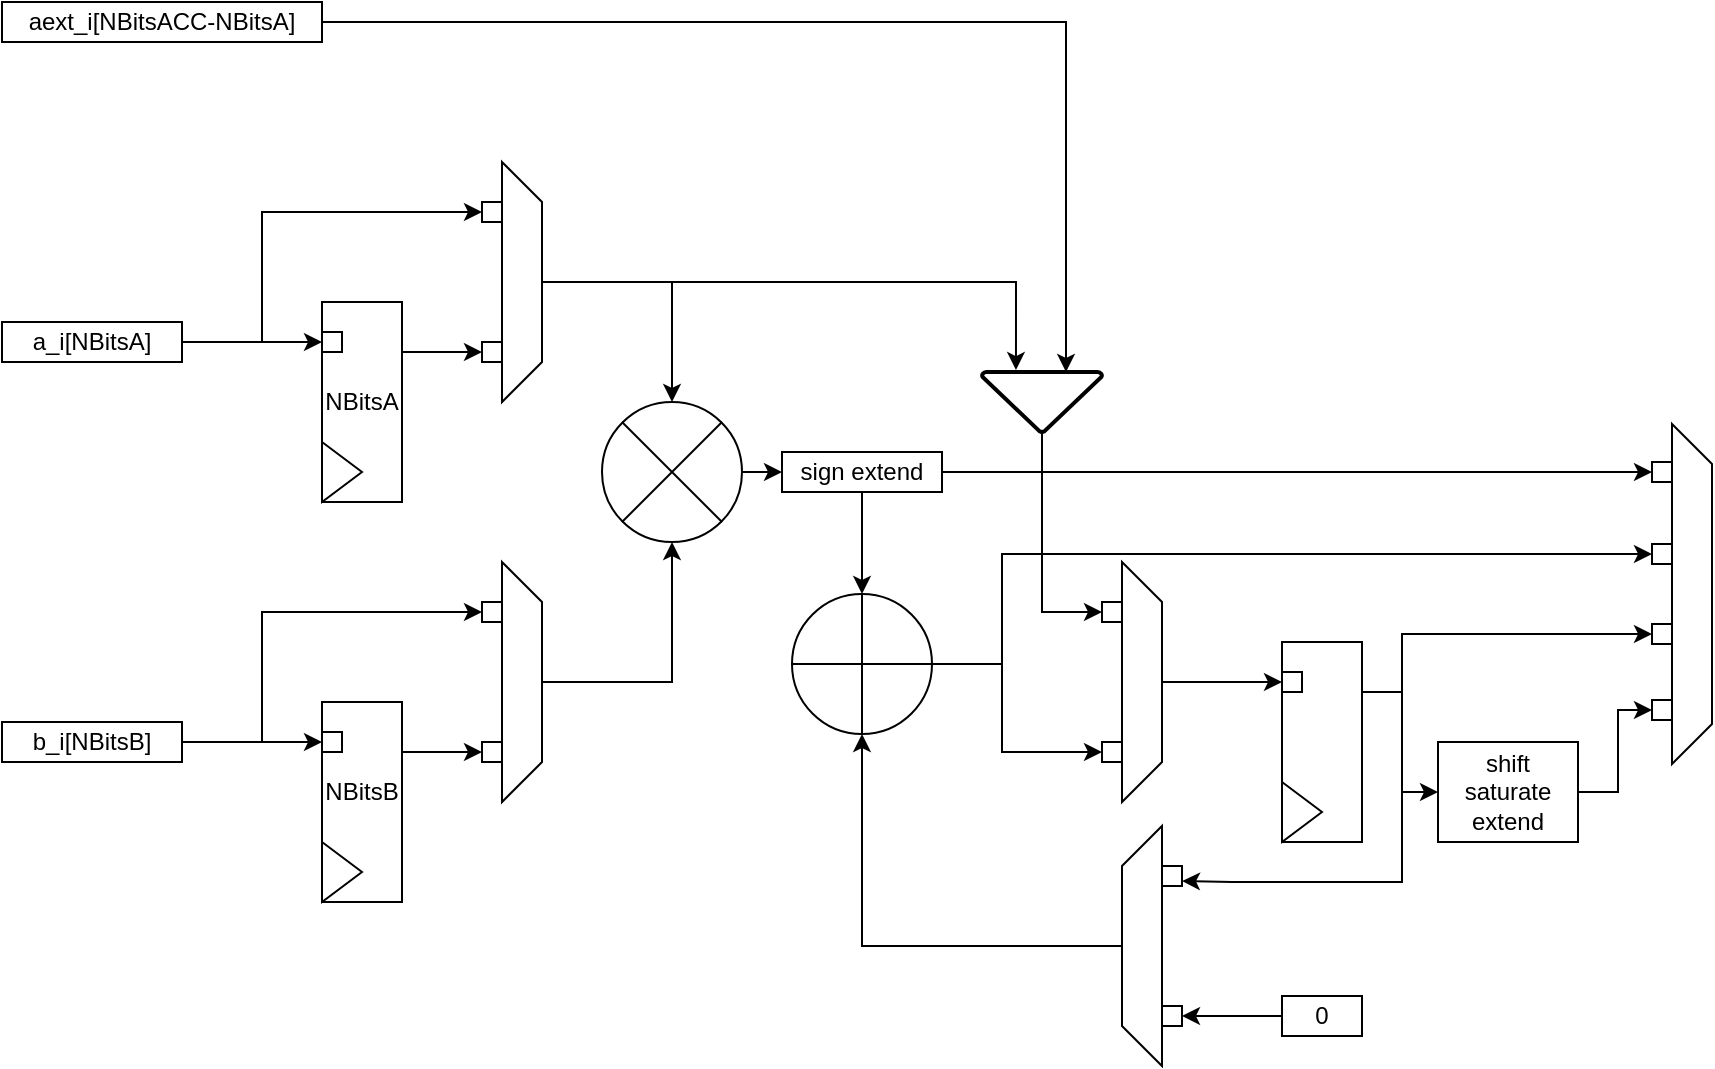 <mxfile version="14.8.0" type="github">
  <diagram id="Zt-Wdsxh2AnEjAXwIarj" name="Page-1">
    <mxGraphModel dx="1316" dy="865" grid="1" gridSize="10" guides="1" tooltips="1" connect="1" arrows="1" fold="1" page="1" pageScale="1" pageWidth="1700" pageHeight="1100" math="0" shadow="0">
      <root>
        <mxCell id="0" />
        <mxCell id="1" parent="0" />
        <mxCell id="nUtwPCLg_D4EzGsEK1XT-14" value="" style="group" vertex="1" connectable="0" parent="1">
          <mxGeometry x="240" y="190" width="30" height="120" as="geometry" />
        </mxCell>
        <mxCell id="nUtwPCLg_D4EzGsEK1XT-8" value="" style="shape=trapezoid;perimeter=trapezoidPerimeter;whiteSpace=wrap;html=1;fixedSize=1;rotation=90;" vertex="1" parent="nUtwPCLg_D4EzGsEK1XT-14">
          <mxGeometry x="-40" y="50" width="120" height="20" as="geometry" />
        </mxCell>
        <mxCell id="nUtwPCLg_D4EzGsEK1XT-10" value="" style="rounded=0;whiteSpace=wrap;html=1;" vertex="1" parent="nUtwPCLg_D4EzGsEK1XT-14">
          <mxGeometry y="20" width="10" height="10" as="geometry" />
        </mxCell>
        <mxCell id="nUtwPCLg_D4EzGsEK1XT-13" value="" style="rounded=0;whiteSpace=wrap;html=1;" vertex="1" parent="nUtwPCLg_D4EzGsEK1XT-14">
          <mxGeometry y="90" width="10" height="10" as="geometry" />
        </mxCell>
        <mxCell id="nUtwPCLg_D4EzGsEK1XT-16" style="edgeStyle=orthogonalEdgeStyle;rounded=0;orthogonalLoop=1;jettySize=auto;html=1;entryX=0;entryY=0.5;entryDx=0;entryDy=0;exitX=1;exitY=0.5;exitDx=0;exitDy=0;" edge="1" parent="1" source="nUtwPCLg_D4EzGsEK1XT-18" target="nUtwPCLg_D4EzGsEK1XT-17">
          <mxGeometry relative="1" as="geometry">
            <mxPoint x="20" y="281" as="sourcePoint" />
            <mxPoint x="160" y="280" as="targetPoint" />
          </mxGeometry>
        </mxCell>
        <mxCell id="nUtwPCLg_D4EzGsEK1XT-18" value="a_i[NBitsA]" style="text;html=1;align=center;verticalAlign=middle;whiteSpace=wrap;rounded=0;strokeColor=#000000;" vertex="1" parent="1">
          <mxGeometry y="270" width="90" height="20" as="geometry" />
        </mxCell>
        <mxCell id="nUtwPCLg_D4EzGsEK1XT-19" value="NBitsA" style="group" vertex="1" connectable="0" parent="1">
          <mxGeometry x="160" y="260" width="40" height="100" as="geometry" />
        </mxCell>
        <mxCell id="nUtwPCLg_D4EzGsEK1XT-1" value="" style="rounded=0;whiteSpace=wrap;html=1;container=0;" vertex="1" parent="nUtwPCLg_D4EzGsEK1XT-19">
          <mxGeometry width="40" height="100" as="geometry" />
        </mxCell>
        <mxCell id="nUtwPCLg_D4EzGsEK1XT-2" value="" style="triangle;whiteSpace=wrap;html=1;container=0;" vertex="1" parent="nUtwPCLg_D4EzGsEK1XT-19">
          <mxGeometry y="70" width="20" height="30" as="geometry" />
        </mxCell>
        <mxCell id="nUtwPCLg_D4EzGsEK1XT-17" value="" style="rounded=0;whiteSpace=wrap;html=1;container=0;" vertex="1" parent="nUtwPCLg_D4EzGsEK1XT-19">
          <mxGeometry y="15" width="10" height="10" as="geometry" />
        </mxCell>
        <mxCell id="nUtwPCLg_D4EzGsEK1XT-84" value="NBitsA" style="text;html=1;strokeColor=none;fillColor=none;align=center;verticalAlign=middle;whiteSpace=wrap;rounded=0;" vertex="1" parent="nUtwPCLg_D4EzGsEK1XT-19">
          <mxGeometry y="40" width="40" height="20" as="geometry" />
        </mxCell>
        <mxCell id="nUtwPCLg_D4EzGsEK1XT-20" value="" style="group" vertex="1" connectable="0" parent="1">
          <mxGeometry x="160" y="460" width="40" height="100" as="geometry" />
        </mxCell>
        <mxCell id="nUtwPCLg_D4EzGsEK1XT-21" value="" style="rounded=0;whiteSpace=wrap;html=1;container=0;" vertex="1" parent="nUtwPCLg_D4EzGsEK1XT-20">
          <mxGeometry width="40" height="100" as="geometry" />
        </mxCell>
        <mxCell id="nUtwPCLg_D4EzGsEK1XT-22" value="" style="triangle;whiteSpace=wrap;html=1;container=0;" vertex="1" parent="nUtwPCLg_D4EzGsEK1XT-20">
          <mxGeometry y="70" width="20" height="30" as="geometry" />
        </mxCell>
        <mxCell id="nUtwPCLg_D4EzGsEK1XT-23" value="" style="rounded=0;whiteSpace=wrap;html=1;container=0;" vertex="1" parent="nUtwPCLg_D4EzGsEK1XT-20">
          <mxGeometry y="15" width="10" height="10" as="geometry" />
        </mxCell>
        <mxCell id="nUtwPCLg_D4EzGsEK1XT-25" style="edgeStyle=orthogonalEdgeStyle;rounded=0;orthogonalLoop=1;jettySize=auto;html=1;exitX=1;exitY=0.5;exitDx=0;exitDy=0;entryX=0;entryY=0.5;entryDx=0;entryDy=0;" edge="1" parent="1" source="nUtwPCLg_D4EzGsEK1XT-24" target="nUtwPCLg_D4EzGsEK1XT-23">
          <mxGeometry relative="1" as="geometry" />
        </mxCell>
        <mxCell id="nUtwPCLg_D4EzGsEK1XT-40" style="edgeStyle=orthogonalEdgeStyle;rounded=0;orthogonalLoop=1;jettySize=auto;html=1;exitX=1;exitY=0.5;exitDx=0;exitDy=0;entryX=0;entryY=0.5;entryDx=0;entryDy=0;" edge="1" parent="1" source="nUtwPCLg_D4EzGsEK1XT-24" target="nUtwPCLg_D4EzGsEK1XT-37">
          <mxGeometry relative="1" as="geometry">
            <Array as="points">
              <mxPoint x="130" y="480" />
              <mxPoint x="130" y="415" />
            </Array>
          </mxGeometry>
        </mxCell>
        <mxCell id="nUtwPCLg_D4EzGsEK1XT-24" value="b_i[NBitsB]" style="text;html=1;align=center;verticalAlign=middle;whiteSpace=wrap;rounded=0;strokeColor=#000000;" vertex="1" parent="1">
          <mxGeometry y="470" width="90" height="20" as="geometry" />
        </mxCell>
        <mxCell id="nUtwPCLg_D4EzGsEK1XT-26" value="" style="group" vertex="1" connectable="0" parent="1">
          <mxGeometry x="640" y="430" width="40" height="100" as="geometry" />
        </mxCell>
        <mxCell id="nUtwPCLg_D4EzGsEK1XT-27" value="" style="rounded=0;whiteSpace=wrap;html=1;container=0;" vertex="1" parent="nUtwPCLg_D4EzGsEK1XT-26">
          <mxGeometry width="40" height="100" as="geometry" />
        </mxCell>
        <mxCell id="nUtwPCLg_D4EzGsEK1XT-28" value="" style="triangle;whiteSpace=wrap;html=1;container=0;" vertex="1" parent="nUtwPCLg_D4EzGsEK1XT-26">
          <mxGeometry y="70" width="20" height="30" as="geometry" />
        </mxCell>
        <mxCell id="nUtwPCLg_D4EzGsEK1XT-29" value="" style="rounded=0;whiteSpace=wrap;html=1;container=0;" vertex="1" parent="nUtwPCLg_D4EzGsEK1XT-26">
          <mxGeometry y="15" width="10" height="10" as="geometry" />
        </mxCell>
        <mxCell id="nUtwPCLg_D4EzGsEK1XT-30" style="edgeStyle=orthogonalEdgeStyle;rounded=0;orthogonalLoop=1;jettySize=auto;html=1;exitX=1;exitY=0.25;exitDx=0;exitDy=0;entryX=0;entryY=0.5;entryDx=0;entryDy=0;" edge="1" parent="1" source="nUtwPCLg_D4EzGsEK1XT-1" target="nUtwPCLg_D4EzGsEK1XT-13">
          <mxGeometry relative="1" as="geometry">
            <mxPoint x="240" y="285" as="targetPoint" />
          </mxGeometry>
        </mxCell>
        <mxCell id="nUtwPCLg_D4EzGsEK1XT-32" style="edgeStyle=orthogonalEdgeStyle;rounded=0;orthogonalLoop=1;jettySize=auto;html=1;exitX=1;exitY=0.5;exitDx=0;exitDy=0;entryX=0;entryY=0.5;entryDx=0;entryDy=0;" edge="1" parent="1" source="nUtwPCLg_D4EzGsEK1XT-18" target="nUtwPCLg_D4EzGsEK1XT-10">
          <mxGeometry relative="1" as="geometry">
            <Array as="points">
              <mxPoint x="130" y="280" />
              <mxPoint x="130" y="215" />
            </Array>
          </mxGeometry>
        </mxCell>
        <mxCell id="nUtwPCLg_D4EzGsEK1XT-44" style="edgeStyle=orthogonalEdgeStyle;rounded=0;orthogonalLoop=1;jettySize=auto;html=1;exitX=1;exitY=0.5;exitDx=0;exitDy=0;exitPerimeter=0;entryX=0;entryY=0.5;entryDx=0;entryDy=0;" edge="1" parent="1" source="nUtwPCLg_D4EzGsEK1XT-33" target="nUtwPCLg_D4EzGsEK1XT-43">
          <mxGeometry relative="1" as="geometry" />
        </mxCell>
        <mxCell id="nUtwPCLg_D4EzGsEK1XT-33" value="" style="verticalLabelPosition=bottom;verticalAlign=top;html=1;shape=mxgraph.flowchart.or;strokeColor=#000000;" vertex="1" parent="1">
          <mxGeometry x="300" y="310" width="70" height="70" as="geometry" />
        </mxCell>
        <mxCell id="nUtwPCLg_D4EzGsEK1XT-34" style="edgeStyle=orthogonalEdgeStyle;rounded=0;orthogonalLoop=1;jettySize=auto;html=1;exitX=0.5;exitY=0;exitDx=0;exitDy=0;entryX=0.5;entryY=0;entryDx=0;entryDy=0;entryPerimeter=0;" edge="1" parent="1" source="nUtwPCLg_D4EzGsEK1XT-8" target="nUtwPCLg_D4EzGsEK1XT-33">
          <mxGeometry relative="1" as="geometry" />
        </mxCell>
        <mxCell id="nUtwPCLg_D4EzGsEK1XT-35" value="" style="group" vertex="1" connectable="0" parent="1">
          <mxGeometry x="240" y="390" width="30" height="120" as="geometry" />
        </mxCell>
        <mxCell id="nUtwPCLg_D4EzGsEK1XT-36" value="" style="shape=trapezoid;perimeter=trapezoidPerimeter;whiteSpace=wrap;html=1;fixedSize=1;rotation=90;" vertex="1" parent="nUtwPCLg_D4EzGsEK1XT-35">
          <mxGeometry x="-40" y="50" width="120" height="20" as="geometry" />
        </mxCell>
        <mxCell id="nUtwPCLg_D4EzGsEK1XT-37" value="" style="rounded=0;whiteSpace=wrap;html=1;" vertex="1" parent="nUtwPCLg_D4EzGsEK1XT-35">
          <mxGeometry y="20" width="10" height="10" as="geometry" />
        </mxCell>
        <mxCell id="nUtwPCLg_D4EzGsEK1XT-38" value="" style="rounded=0;whiteSpace=wrap;html=1;" vertex="1" parent="nUtwPCLg_D4EzGsEK1XT-35">
          <mxGeometry y="90" width="10" height="10" as="geometry" />
        </mxCell>
        <mxCell id="nUtwPCLg_D4EzGsEK1XT-39" style="edgeStyle=orthogonalEdgeStyle;rounded=0;orthogonalLoop=1;jettySize=auto;html=1;exitX=1;exitY=0.25;exitDx=0;exitDy=0;entryX=0;entryY=0.5;entryDx=0;entryDy=0;" edge="1" parent="1" source="nUtwPCLg_D4EzGsEK1XT-21" target="nUtwPCLg_D4EzGsEK1XT-38">
          <mxGeometry relative="1" as="geometry" />
        </mxCell>
        <mxCell id="nUtwPCLg_D4EzGsEK1XT-41" style="edgeStyle=orthogonalEdgeStyle;rounded=0;orthogonalLoop=1;jettySize=auto;html=1;exitX=0.5;exitY=0;exitDx=0;exitDy=0;entryX=0.5;entryY=1;entryDx=0;entryDy=0;entryPerimeter=0;" edge="1" parent="1" source="nUtwPCLg_D4EzGsEK1XT-36" target="nUtwPCLg_D4EzGsEK1XT-33">
          <mxGeometry relative="1" as="geometry" />
        </mxCell>
        <mxCell id="nUtwPCLg_D4EzGsEK1XT-59" style="edgeStyle=orthogonalEdgeStyle;rounded=0;orthogonalLoop=1;jettySize=auto;html=1;exitX=0.5;exitY=1;exitDx=0;exitDy=0;entryX=0.5;entryY=0;entryDx=0;entryDy=0;entryPerimeter=0;" edge="1" parent="1" source="nUtwPCLg_D4EzGsEK1XT-43" target="nUtwPCLg_D4EzGsEK1XT-57">
          <mxGeometry relative="1" as="geometry" />
        </mxCell>
        <mxCell id="nUtwPCLg_D4EzGsEK1XT-60" style="edgeStyle=orthogonalEdgeStyle;rounded=0;orthogonalLoop=1;jettySize=auto;html=1;exitX=1;exitY=0.5;exitDx=0;exitDy=0;entryX=0;entryY=0.5;entryDx=0;entryDy=0;" edge="1" parent="1" source="nUtwPCLg_D4EzGsEK1XT-43" target="nUtwPCLg_D4EzGsEK1XT-50">
          <mxGeometry relative="1" as="geometry">
            <mxPoint x="680" y="345" as="targetPoint" />
          </mxGeometry>
        </mxCell>
        <mxCell id="nUtwPCLg_D4EzGsEK1XT-43" value="sign extend" style="text;html=1;fillColor=none;align=center;verticalAlign=middle;whiteSpace=wrap;rounded=0;strokeColor=#000000;" vertex="1" parent="1">
          <mxGeometry x="390" y="335" width="80" height="20" as="geometry" />
        </mxCell>
        <mxCell id="nUtwPCLg_D4EzGsEK1XT-56" value="" style="group" vertex="1" connectable="0" parent="1">
          <mxGeometry x="825" y="321" width="30" height="170" as="geometry" />
        </mxCell>
        <mxCell id="nUtwPCLg_D4EzGsEK1XT-49" value="" style="shape=trapezoid;perimeter=trapezoidPerimeter;whiteSpace=wrap;html=1;fixedSize=1;strokeColor=#000000;rotation=90;" vertex="1" parent="nUtwPCLg_D4EzGsEK1XT-56">
          <mxGeometry x="-65" y="75" width="170" height="20" as="geometry" />
        </mxCell>
        <mxCell id="nUtwPCLg_D4EzGsEK1XT-50" value="" style="rounded=0;whiteSpace=wrap;html=1;strokeColor=#000000;" vertex="1" parent="nUtwPCLg_D4EzGsEK1XT-56">
          <mxGeometry y="19" width="10" height="10" as="geometry" />
        </mxCell>
        <mxCell id="nUtwPCLg_D4EzGsEK1XT-51" value="" style="rounded=0;whiteSpace=wrap;html=1;strokeColor=#000000;" vertex="1" parent="nUtwPCLg_D4EzGsEK1XT-56">
          <mxGeometry y="60" width="10" height="10" as="geometry" />
        </mxCell>
        <mxCell id="nUtwPCLg_D4EzGsEK1XT-52" value="" style="rounded=0;whiteSpace=wrap;html=1;strokeColor=#000000;" vertex="1" parent="nUtwPCLg_D4EzGsEK1XT-56">
          <mxGeometry y="100" width="10" height="10" as="geometry" />
        </mxCell>
        <mxCell id="nUtwPCLg_D4EzGsEK1XT-55" value="" style="rounded=0;whiteSpace=wrap;html=1;strokeColor=#000000;" vertex="1" parent="nUtwPCLg_D4EzGsEK1XT-56">
          <mxGeometry y="138" width="10" height="10" as="geometry" />
        </mxCell>
        <mxCell id="nUtwPCLg_D4EzGsEK1XT-58" style="edgeStyle=orthogonalEdgeStyle;rounded=0;orthogonalLoop=1;jettySize=auto;html=1;exitX=1;exitY=0.5;exitDx=0;exitDy=0;exitPerimeter=0;entryX=0;entryY=0.5;entryDx=0;entryDy=0;" edge="1" parent="1" source="nUtwPCLg_D4EzGsEK1XT-57" target="nUtwPCLg_D4EzGsEK1XT-65">
          <mxGeometry relative="1" as="geometry">
            <Array as="points">
              <mxPoint x="500" y="441" />
              <mxPoint x="500" y="485" />
            </Array>
          </mxGeometry>
        </mxCell>
        <mxCell id="nUtwPCLg_D4EzGsEK1XT-57" value="" style="verticalLabelPosition=bottom;verticalAlign=top;html=1;shape=mxgraph.flowchart.summing_function;strokeColor=#000000;" vertex="1" parent="1">
          <mxGeometry x="395" y="406" width="70" height="70" as="geometry" />
        </mxCell>
        <mxCell id="nUtwPCLg_D4EzGsEK1XT-61" style="edgeStyle=orthogonalEdgeStyle;rounded=0;orthogonalLoop=1;jettySize=auto;html=1;entryX=0;entryY=0.5;entryDx=0;entryDy=0;exitX=1;exitY=0.5;exitDx=0;exitDy=0;exitPerimeter=0;" edge="1" parent="1" source="nUtwPCLg_D4EzGsEK1XT-57" target="nUtwPCLg_D4EzGsEK1XT-51">
          <mxGeometry relative="1" as="geometry">
            <mxPoint x="530" y="439" as="sourcePoint" />
            <Array as="points">
              <mxPoint x="500" y="441" />
              <mxPoint x="500" y="386" />
            </Array>
          </mxGeometry>
        </mxCell>
        <mxCell id="nUtwPCLg_D4EzGsEK1XT-62" value="" style="group" vertex="1" connectable="0" parent="1">
          <mxGeometry x="550" y="390" width="30" height="120" as="geometry" />
        </mxCell>
        <mxCell id="nUtwPCLg_D4EzGsEK1XT-63" value="" style="shape=trapezoid;perimeter=trapezoidPerimeter;whiteSpace=wrap;html=1;fixedSize=1;rotation=90;" vertex="1" parent="nUtwPCLg_D4EzGsEK1XT-62">
          <mxGeometry x="-40" y="50" width="120" height="20" as="geometry" />
        </mxCell>
        <mxCell id="nUtwPCLg_D4EzGsEK1XT-64" value="" style="rounded=0;whiteSpace=wrap;html=1;" vertex="1" parent="nUtwPCLg_D4EzGsEK1XT-62">
          <mxGeometry y="20" width="10" height="10" as="geometry" />
        </mxCell>
        <mxCell id="nUtwPCLg_D4EzGsEK1XT-65" value="" style="rounded=0;whiteSpace=wrap;html=1;" vertex="1" parent="nUtwPCLg_D4EzGsEK1XT-62">
          <mxGeometry y="90" width="10" height="10" as="geometry" />
        </mxCell>
        <mxCell id="nUtwPCLg_D4EzGsEK1XT-66" style="edgeStyle=orthogonalEdgeStyle;rounded=0;orthogonalLoop=1;jettySize=auto;html=1;exitX=0.5;exitY=0;exitDx=0;exitDy=0;entryX=0;entryY=0.5;entryDx=0;entryDy=0;" edge="1" parent="1" source="nUtwPCLg_D4EzGsEK1XT-63" target="nUtwPCLg_D4EzGsEK1XT-29">
          <mxGeometry relative="1" as="geometry" />
        </mxCell>
        <mxCell id="nUtwPCLg_D4EzGsEK1XT-70" style="edgeStyle=orthogonalEdgeStyle;rounded=0;orthogonalLoop=1;jettySize=auto;html=1;exitX=0.5;exitY=1;exitDx=0;exitDy=0;entryX=0;entryY=0.5;entryDx=0;entryDy=0;exitPerimeter=0;" edge="1" parent="1" source="nUtwPCLg_D4EzGsEK1XT-91" target="nUtwPCLg_D4EzGsEK1XT-64">
          <mxGeometry relative="1" as="geometry">
            <mxPoint x="470" y="250" as="sourcePoint" />
            <Array as="points">
              <mxPoint x="520" y="415" />
            </Array>
          </mxGeometry>
        </mxCell>
        <mxCell id="nUtwPCLg_D4EzGsEK1XT-71" style="edgeStyle=orthogonalEdgeStyle;rounded=0;orthogonalLoop=1;jettySize=auto;html=1;exitX=1;exitY=0.25;exitDx=0;exitDy=0;entryX=0;entryY=0.5;entryDx=0;entryDy=0;" edge="1" parent="1" source="nUtwPCLg_D4EzGsEK1XT-27" target="nUtwPCLg_D4EzGsEK1XT-52">
          <mxGeometry relative="1" as="geometry">
            <Array as="points">
              <mxPoint x="700" y="455" />
              <mxPoint x="700" y="426" />
            </Array>
          </mxGeometry>
        </mxCell>
        <mxCell id="nUtwPCLg_D4EzGsEK1XT-74" style="edgeStyle=orthogonalEdgeStyle;rounded=0;orthogonalLoop=1;jettySize=auto;html=1;exitX=1;exitY=0.5;exitDx=0;exitDy=0;entryX=0;entryY=0.5;entryDx=0;entryDy=0;" edge="1" parent="1" source="nUtwPCLg_D4EzGsEK1XT-72" target="nUtwPCLg_D4EzGsEK1XT-55">
          <mxGeometry relative="1" as="geometry" />
        </mxCell>
        <mxCell id="nUtwPCLg_D4EzGsEK1XT-72" value="&lt;div&gt;shift&lt;/div&gt;&lt;div&gt;saturate&lt;/div&gt;&lt;div&gt;extend&lt;br&gt;&lt;/div&gt;" style="text;html=1;fillColor=none;align=center;verticalAlign=middle;whiteSpace=wrap;rounded=0;strokeColor=#000000;" vertex="1" parent="1">
          <mxGeometry x="718" y="480" width="70" height="50" as="geometry" />
        </mxCell>
        <mxCell id="nUtwPCLg_D4EzGsEK1XT-73" style="edgeStyle=orthogonalEdgeStyle;rounded=0;orthogonalLoop=1;jettySize=auto;html=1;exitX=1;exitY=0.25;exitDx=0;exitDy=0;entryX=0;entryY=0.5;entryDx=0;entryDy=0;" edge="1" parent="1" source="nUtwPCLg_D4EzGsEK1XT-27" target="nUtwPCLg_D4EzGsEK1XT-72">
          <mxGeometry relative="1" as="geometry" />
        </mxCell>
        <mxCell id="nUtwPCLg_D4EzGsEK1XT-75" value="" style="group;flipV=1;rotation=-180;" vertex="1" connectable="0" parent="1">
          <mxGeometry x="560" y="522" width="30" height="120" as="geometry" />
        </mxCell>
        <mxCell id="nUtwPCLg_D4EzGsEK1XT-76" value="" style="shape=trapezoid;perimeter=trapezoidPerimeter;whiteSpace=wrap;html=1;fixedSize=1;rotation=-90;" vertex="1" parent="nUtwPCLg_D4EzGsEK1XT-75">
          <mxGeometry x="-50" y="50" width="120" height="20" as="geometry" />
        </mxCell>
        <mxCell id="nUtwPCLg_D4EzGsEK1XT-77" value="" style="rounded=0;whiteSpace=wrap;html=1;rotation=-180;" vertex="1" parent="nUtwPCLg_D4EzGsEK1XT-75">
          <mxGeometry x="20" y="90" width="10" height="10" as="geometry" />
        </mxCell>
        <mxCell id="nUtwPCLg_D4EzGsEK1XT-78" value="" style="rounded=0;whiteSpace=wrap;html=1;rotation=-180;" vertex="1" parent="nUtwPCLg_D4EzGsEK1XT-75">
          <mxGeometry x="20" y="20" width="10" height="10" as="geometry" />
        </mxCell>
        <mxCell id="nUtwPCLg_D4EzGsEK1XT-79" style="edgeStyle=orthogonalEdgeStyle;rounded=0;orthogonalLoop=1;jettySize=auto;html=1;exitX=1;exitY=0.25;exitDx=0;exitDy=0;entryX=0;entryY=0.25;entryDx=0;entryDy=0;" edge="1" parent="1" source="nUtwPCLg_D4EzGsEK1XT-27" target="nUtwPCLg_D4EzGsEK1XT-78">
          <mxGeometry relative="1" as="geometry" />
        </mxCell>
        <mxCell id="nUtwPCLg_D4EzGsEK1XT-82" style="edgeStyle=orthogonalEdgeStyle;rounded=0;orthogonalLoop=1;jettySize=auto;html=1;exitX=0;exitY=0.5;exitDx=0;exitDy=0;entryX=0;entryY=0.5;entryDx=0;entryDy=0;" edge="1" parent="1" source="nUtwPCLg_D4EzGsEK1XT-81" target="nUtwPCLg_D4EzGsEK1XT-77">
          <mxGeometry relative="1" as="geometry" />
        </mxCell>
        <mxCell id="nUtwPCLg_D4EzGsEK1XT-81" value="0" style="text;html=1;fillColor=none;align=center;verticalAlign=middle;whiteSpace=wrap;rounded=0;strokeColor=#000000;" vertex="1" parent="1">
          <mxGeometry x="640" y="607" width="40" height="20" as="geometry" />
        </mxCell>
        <mxCell id="nUtwPCLg_D4EzGsEK1XT-83" style="edgeStyle=orthogonalEdgeStyle;rounded=0;orthogonalLoop=1;jettySize=auto;html=1;exitX=0.5;exitY=0;exitDx=0;exitDy=0;entryX=0.5;entryY=1;entryDx=0;entryDy=0;entryPerimeter=0;" edge="1" parent="1" source="nUtwPCLg_D4EzGsEK1XT-76" target="nUtwPCLg_D4EzGsEK1XT-57">
          <mxGeometry relative="1" as="geometry" />
        </mxCell>
        <mxCell id="nUtwPCLg_D4EzGsEK1XT-90" value="NBitsB" style="text;html=1;strokeColor=none;fillColor=none;align=center;verticalAlign=middle;whiteSpace=wrap;rounded=0;" vertex="1" parent="1">
          <mxGeometry x="160" y="495" width="40" height="20" as="geometry" />
        </mxCell>
        <mxCell id="nUtwPCLg_D4EzGsEK1XT-91" value="" style="strokeWidth=2;html=1;shape=mxgraph.flowchart.merge_or_storage;whiteSpace=wrap;" vertex="1" parent="1">
          <mxGeometry x="490" y="295" width="60" height="30" as="geometry" />
        </mxCell>
        <mxCell id="nUtwPCLg_D4EzGsEK1XT-94" style="edgeStyle=orthogonalEdgeStyle;rounded=0;orthogonalLoop=1;jettySize=auto;html=1;exitX=1;exitY=0.5;exitDx=0;exitDy=0;entryX=0.7;entryY=0;entryDx=0;entryDy=0;entryPerimeter=0;" edge="1" parent="1" source="nUtwPCLg_D4EzGsEK1XT-92" target="nUtwPCLg_D4EzGsEK1XT-91">
          <mxGeometry relative="1" as="geometry" />
        </mxCell>
        <mxCell id="nUtwPCLg_D4EzGsEK1XT-92" value="aext_i[NBitsACC-NBitsA]" style="text;html=1;align=center;verticalAlign=middle;whiteSpace=wrap;rounded=0;strokeColor=#000000;" vertex="1" parent="1">
          <mxGeometry y="110" width="160" height="20" as="geometry" />
        </mxCell>
        <mxCell id="nUtwPCLg_D4EzGsEK1XT-93" style="edgeStyle=orthogonalEdgeStyle;rounded=0;orthogonalLoop=1;jettySize=auto;html=1;exitX=0.5;exitY=0;exitDx=0;exitDy=0;entryX=0.283;entryY=-0.033;entryDx=0;entryDy=0;entryPerimeter=0;" edge="1" parent="1" source="nUtwPCLg_D4EzGsEK1XT-8" target="nUtwPCLg_D4EzGsEK1XT-91">
          <mxGeometry relative="1" as="geometry" />
        </mxCell>
      </root>
    </mxGraphModel>
  </diagram>
</mxfile>
